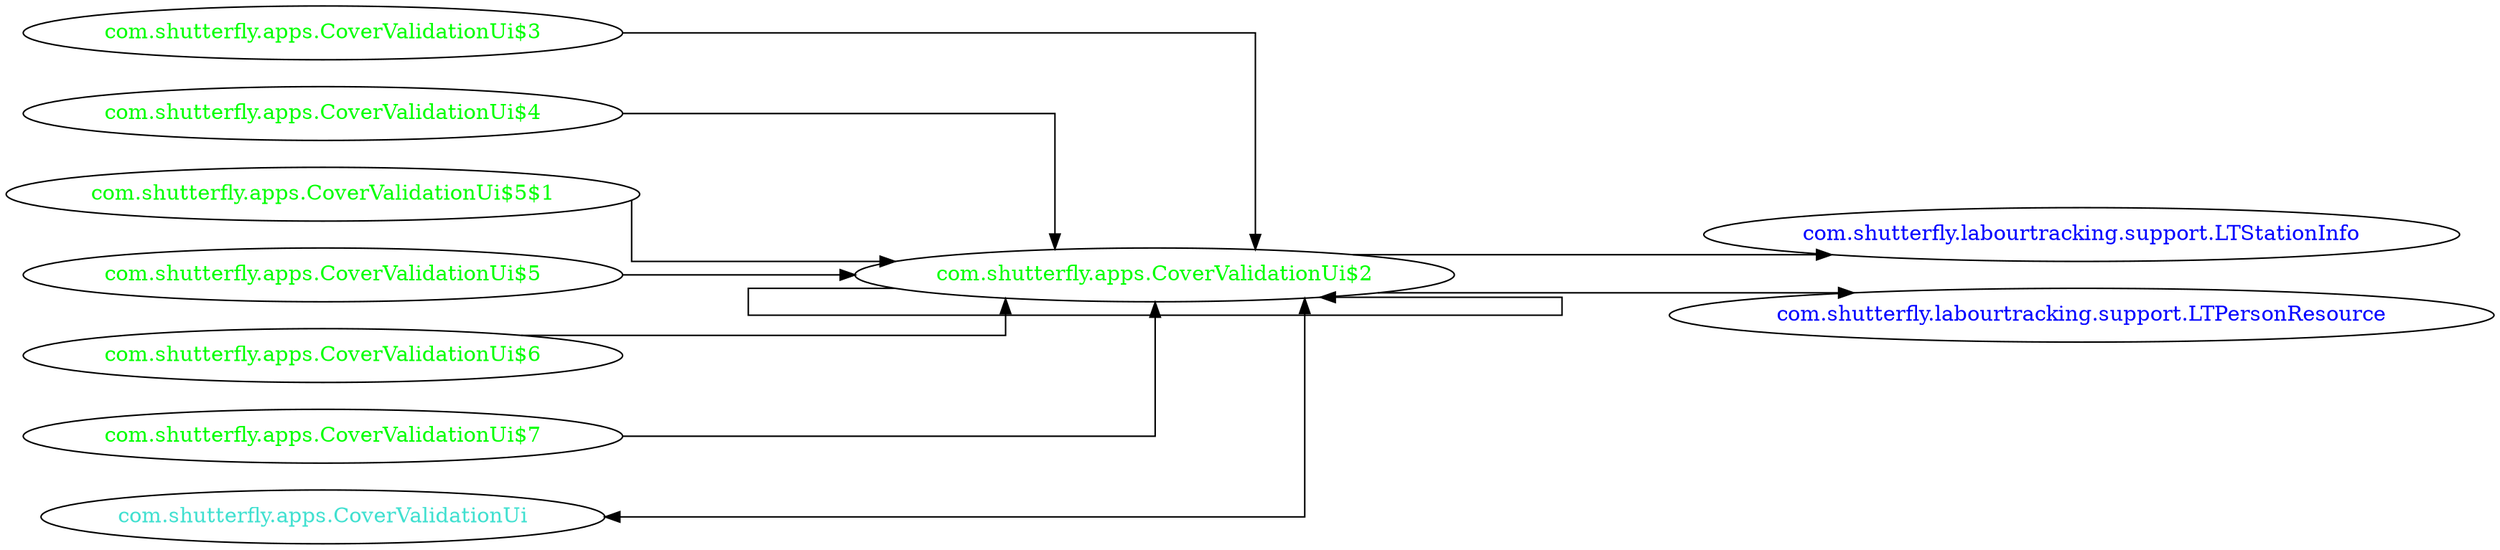 digraph dependencyGraph {
 concentrate=true;
 ranksep="2.0";
 rankdir="LR"; 
 splines="ortho";
"com.shutterfly.apps.CoverValidationUi$2" [fontcolor="red"];
"com.shutterfly.labourtracking.support.LTStationInfo" [ fontcolor="blue" ];
"com.shutterfly.apps.CoverValidationUi$2"->"com.shutterfly.labourtracking.support.LTStationInfo";
"com.shutterfly.labourtracking.support.LTPersonResource" [ fontcolor="blue" ];
"com.shutterfly.apps.CoverValidationUi$2"->"com.shutterfly.labourtracking.support.LTPersonResource";
"com.shutterfly.apps.CoverValidationUi$2" [ fontcolor="green" ];
"com.shutterfly.apps.CoverValidationUi$2"->"com.shutterfly.apps.CoverValidationUi$2";
"com.shutterfly.apps.CoverValidationUi$3" [ fontcolor="green" ];
"com.shutterfly.apps.CoverValidationUi$3"->"com.shutterfly.apps.CoverValidationUi$2";
"com.shutterfly.apps.CoverValidationUi$4" [ fontcolor="green" ];
"com.shutterfly.apps.CoverValidationUi$4"->"com.shutterfly.apps.CoverValidationUi$2";
"com.shutterfly.apps.CoverValidationUi$5$1" [ fontcolor="green" ];
"com.shutterfly.apps.CoverValidationUi$5$1"->"com.shutterfly.apps.CoverValidationUi$2";
"com.shutterfly.apps.CoverValidationUi$5" [ fontcolor="green" ];
"com.shutterfly.apps.CoverValidationUi$5"->"com.shutterfly.apps.CoverValidationUi$2";
"com.shutterfly.apps.CoverValidationUi$6" [ fontcolor="green" ];
"com.shutterfly.apps.CoverValidationUi$6"->"com.shutterfly.apps.CoverValidationUi$2";
"com.shutterfly.apps.CoverValidationUi$7" [ fontcolor="green" ];
"com.shutterfly.apps.CoverValidationUi$7"->"com.shutterfly.apps.CoverValidationUi$2";
"com.shutterfly.apps.CoverValidationUi" [ fontcolor="turquoise" ];
"com.shutterfly.apps.CoverValidationUi"->"com.shutterfly.apps.CoverValidationUi$2" [dir=both];
}